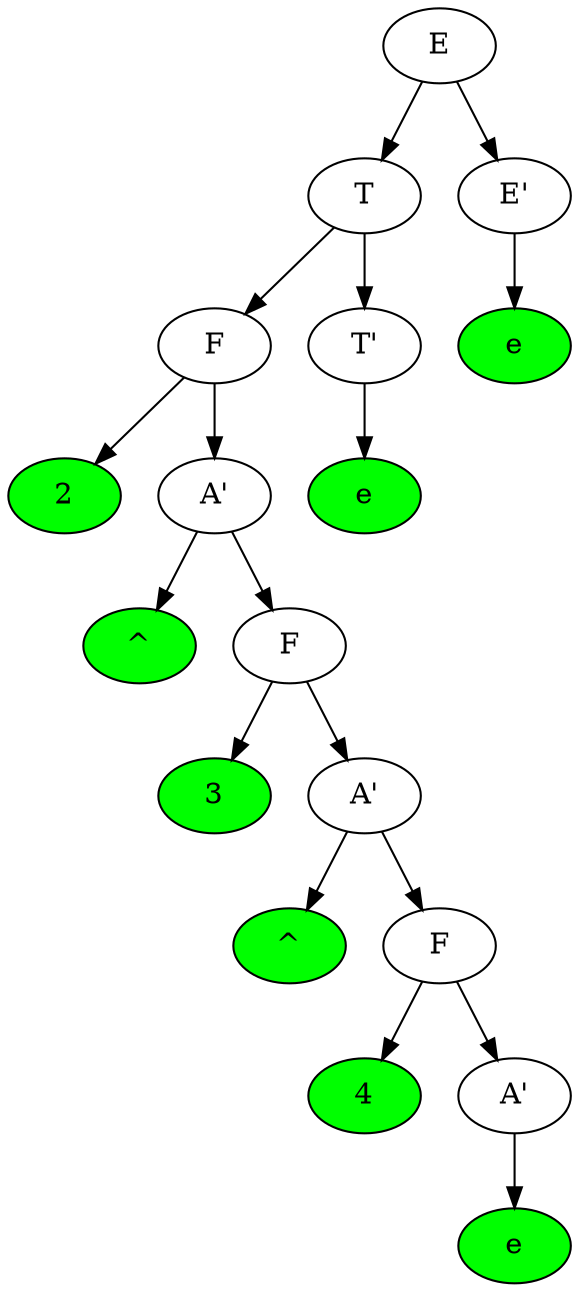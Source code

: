 digraph parseTree {
	ordering=out;
	a_0 [label="E"];
	a_1 [label="T"];
	a_2 [label="F"];
	a_3 [label="2"; style=filled; fillcolor=green;];
	a_4 [label="A'"];
	a_5 [label="^"; style=filled; fillcolor=green;];
	a_6 [label="F"];
	a_7 [label="3"; style=filled; fillcolor=green;];
	a_8 [label="A'"];
	a_9 [label="^"; style=filled; fillcolor=green;];
	a_10 [label="F"];
	a_11 [label="4"; style=filled; fillcolor=green;];
	a_12 [label="A'"];
	a_13 [label="e"; style=filled; fillcolor=green;];
	a_12 -> a_13
	a_10 -> a_11
	a_10 -> a_12
	a_8 -> a_9
	a_8 -> a_10
	a_6 -> a_7
	a_6 -> a_8
	a_4 -> a_5
	a_4 -> a_6
	a_2 -> a_3
	a_2 -> a_4
	a_14 [label="T'"];
	a_15 [label="e"; style=filled; fillcolor=green;];
	a_14 -> a_15
	a_1 -> a_2
	a_1 -> a_14
	a_16 [label="E'"];
	a_17 [label="e"; style=filled; fillcolor=green;];
	a_16 -> a_17
	a_0 -> a_1
	a_0 -> a_16
}
